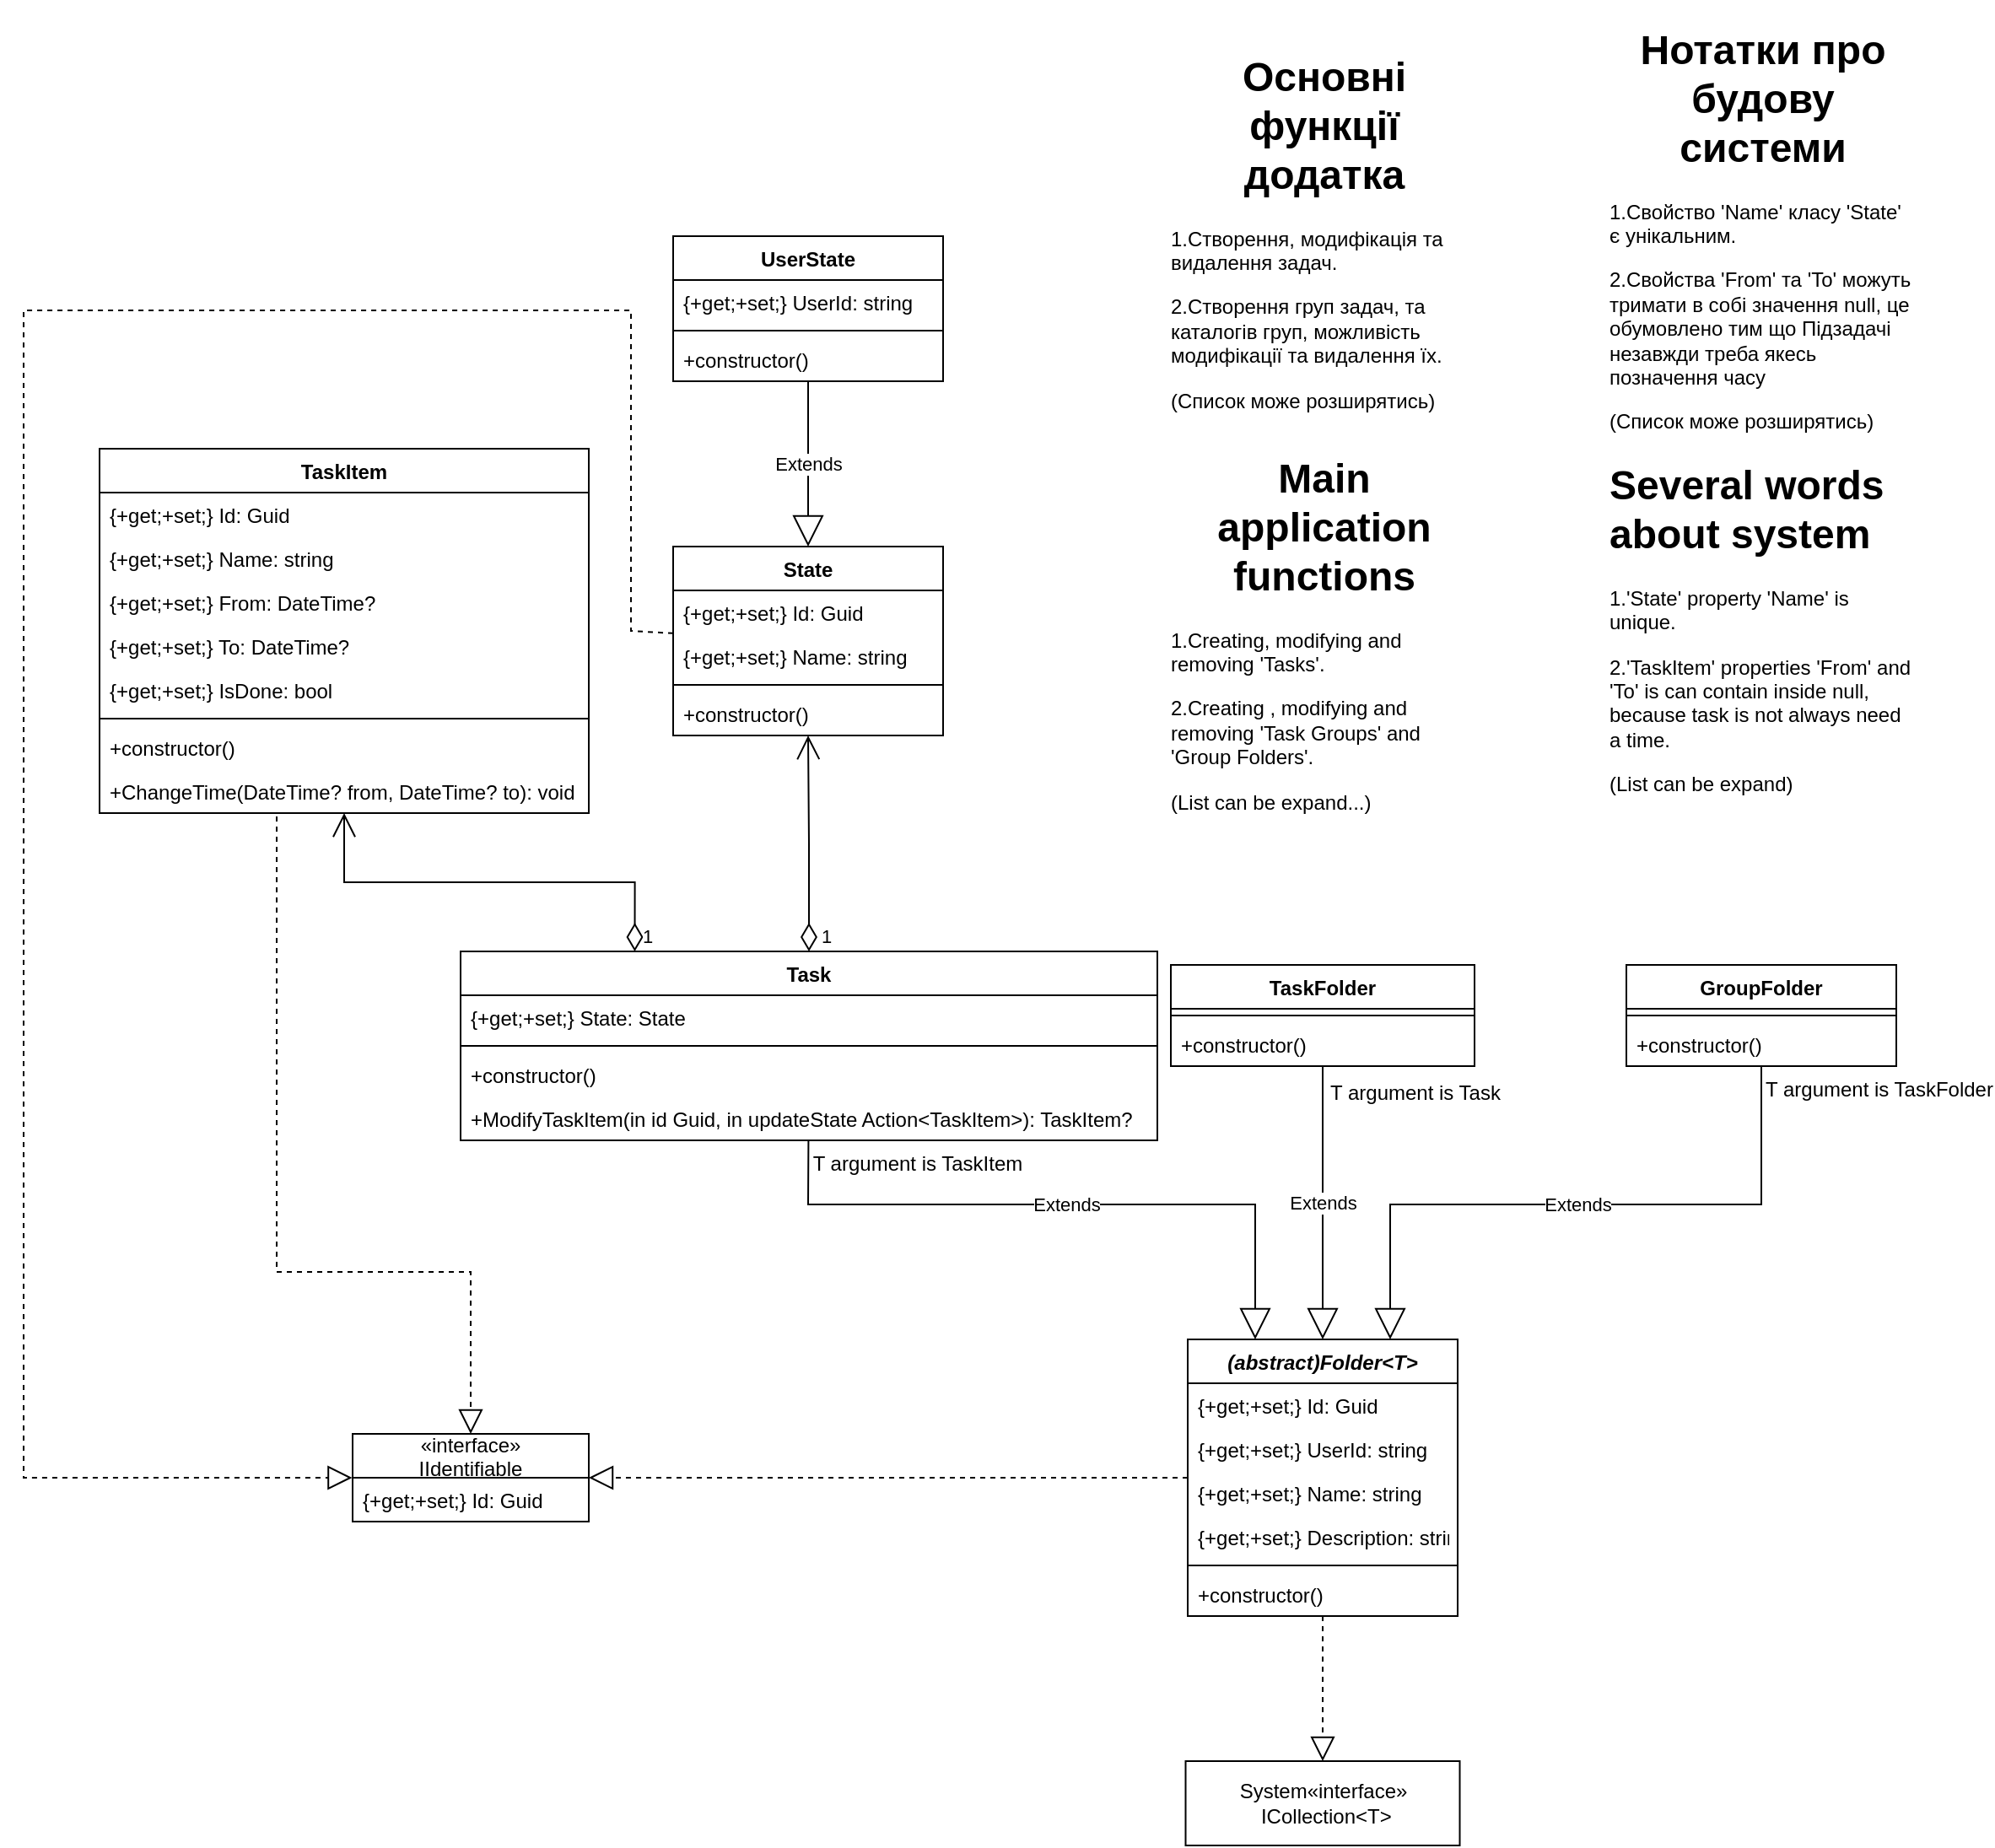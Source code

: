 <mxfile version="20.2.3" type="device"><diagram id="6WUOac3wlcVvpC48QwqW" name="Page-1"><mxGraphModel dx="2333" dy="2016" grid="1" gridSize="10" guides="1" tooltips="1" connect="1" arrows="1" fold="1" page="1" pageScale="1" pageWidth="850" pageHeight="1100" math="0" shadow="0"><root><mxCell id="0"/><mxCell id="1" parent="0"/><mxCell id="77o93Kp_w1r8iy6InLcN-4" value="&lt;h1 style=&quot;text-align: center;&quot;&gt;Основні функції додатка&lt;/h1&gt;&lt;p&gt;1.Створення, модифікація та видалення задач.&lt;/p&gt;&lt;p&gt;2.Створення груп задач, та каталогів груп, можливість модифікації та видалення їх.&lt;/p&gt;&lt;p&gt;(Список може розширятись)&lt;/p&gt;" style="text;html=1;strokeColor=none;fillColor=none;spacing=5;spacingTop=-20;whiteSpace=wrap;overflow=hidden;rounded=0;" parent="1" vertex="1"><mxGeometry x="635" y="-108" width="190" height="228" as="geometry"/></mxCell><mxCell id="77o93Kp_w1r8iy6InLcN-5" value="Task" style="swimlane;fontStyle=1;align=center;verticalAlign=top;childLayout=stackLayout;horizontal=1;startSize=26;horizontalStack=0;resizeParent=1;resizeParentMax=0;resizeLast=0;collapsible=1;marginBottom=0;" parent="1" vertex="1"><mxGeometry x="219" y="430" width="413" height="112" as="geometry"/></mxCell><mxCell id="77o93Kp_w1r8iy6InLcN-6" value="{+get;+set;} State: State" style="text;strokeColor=none;fillColor=none;align=left;verticalAlign=top;spacingLeft=4;spacingRight=4;overflow=hidden;rotatable=0;points=[[0,0.5],[1,0.5]];portConstraint=eastwest;" parent="77o93Kp_w1r8iy6InLcN-5" vertex="1"><mxGeometry y="26" width="413" height="26" as="geometry"/></mxCell><mxCell id="77o93Kp_w1r8iy6InLcN-7" value="" style="line;strokeWidth=1;fillColor=none;align=left;verticalAlign=middle;spacingTop=-1;spacingLeft=3;spacingRight=3;rotatable=0;labelPosition=right;points=[];portConstraint=eastwest;" parent="77o93Kp_w1r8iy6InLcN-5" vertex="1"><mxGeometry y="52" width="413" height="8" as="geometry"/></mxCell><mxCell id="77o93Kp_w1r8iy6InLcN-8" value="+constructor()" style="text;strokeColor=none;fillColor=none;align=left;verticalAlign=top;spacingLeft=4;spacingRight=4;overflow=hidden;rotatable=0;points=[[0,0.5],[1,0.5]];portConstraint=eastwest;" parent="77o93Kp_w1r8iy6InLcN-5" vertex="1"><mxGeometry y="60" width="413" height="26" as="geometry"/></mxCell><mxCell id="MUhdF2In61rb7PPrM1ad-1" value="+ModifyTaskItem(in id Guid, in updateState Action&lt;TaskItem&gt;): TaskItem?" style="text;strokeColor=none;fillColor=none;align=left;verticalAlign=top;spacingLeft=4;spacingRight=4;overflow=hidden;rotatable=0;points=[[0,0.5],[1,0.5]];portConstraint=eastwest;" vertex="1" parent="77o93Kp_w1r8iy6InLcN-5"><mxGeometry y="86" width="413" height="26" as="geometry"/></mxCell><mxCell id="77o93Kp_w1r8iy6InLcN-17" value="State" style="swimlane;fontStyle=1;align=center;verticalAlign=top;childLayout=stackLayout;horizontal=1;startSize=26;horizontalStack=0;resizeParent=1;resizeParentMax=0;resizeLast=0;collapsible=1;marginBottom=0;" parent="1" vertex="1"><mxGeometry x="345" y="190" width="160" height="112" as="geometry"/></mxCell><mxCell id="77o93Kp_w1r8iy6InLcN-18" value="{+get;+set;} Id: Guid" style="text;strokeColor=none;fillColor=none;align=left;verticalAlign=top;spacingLeft=4;spacingRight=4;overflow=hidden;rotatable=0;points=[[0,0.5],[1,0.5]];portConstraint=eastwest;" parent="77o93Kp_w1r8iy6InLcN-17" vertex="1"><mxGeometry y="26" width="160" height="26" as="geometry"/></mxCell><mxCell id="77o93Kp_w1r8iy6InLcN-22" value="{+get;+set;} Name: string" style="text;strokeColor=none;fillColor=none;align=left;verticalAlign=top;spacingLeft=4;spacingRight=4;overflow=hidden;rotatable=0;points=[[0,0.5],[1,0.5]];portConstraint=eastwest;" parent="77o93Kp_w1r8iy6InLcN-17" vertex="1"><mxGeometry y="52" width="160" height="26" as="geometry"/></mxCell><mxCell id="77o93Kp_w1r8iy6InLcN-19" value="" style="line;strokeWidth=1;fillColor=none;align=left;verticalAlign=middle;spacingTop=-1;spacingLeft=3;spacingRight=3;rotatable=0;labelPosition=right;points=[];portConstraint=eastwest;" parent="77o93Kp_w1r8iy6InLcN-17" vertex="1"><mxGeometry y="78" width="160" height="8" as="geometry"/></mxCell><mxCell id="77o93Kp_w1r8iy6InLcN-20" value="+constructor()" style="text;strokeColor=none;fillColor=none;align=left;verticalAlign=top;spacingLeft=4;spacingRight=4;overflow=hidden;rotatable=0;points=[[0,0.5],[1,0.5]];portConstraint=eastwest;" parent="77o93Kp_w1r8iy6InLcN-17" vertex="1"><mxGeometry y="86" width="160" height="26" as="geometry"/></mxCell><mxCell id="77o93Kp_w1r8iy6InLcN-24" value="UserState" style="swimlane;fontStyle=1;align=center;verticalAlign=top;childLayout=stackLayout;horizontal=1;startSize=26;horizontalStack=0;resizeParent=1;resizeParentMax=0;resizeLast=0;collapsible=1;marginBottom=0;" parent="1" vertex="1"><mxGeometry x="345" y="6" width="160" height="86" as="geometry"/></mxCell><mxCell id="77o93Kp_w1r8iy6InLcN-25" value="{+get;+set;} UserId: string" style="text;strokeColor=none;fillColor=none;align=left;verticalAlign=top;spacingLeft=4;spacingRight=4;overflow=hidden;rotatable=0;points=[[0,0.5],[1,0.5]];portConstraint=eastwest;" parent="77o93Kp_w1r8iy6InLcN-24" vertex="1"><mxGeometry y="26" width="160" height="26" as="geometry"/></mxCell><mxCell id="77o93Kp_w1r8iy6InLcN-27" value="" style="line;strokeWidth=1;fillColor=none;align=left;verticalAlign=middle;spacingTop=-1;spacingLeft=3;spacingRight=3;rotatable=0;labelPosition=right;points=[];portConstraint=eastwest;" parent="77o93Kp_w1r8iy6InLcN-24" vertex="1"><mxGeometry y="52" width="160" height="8" as="geometry"/></mxCell><mxCell id="77o93Kp_w1r8iy6InLcN-28" value="+constructor()" style="text;strokeColor=none;fillColor=none;align=left;verticalAlign=top;spacingLeft=4;spacingRight=4;overflow=hidden;rotatable=0;points=[[0,0.5],[1,0.5]];portConstraint=eastwest;" parent="77o93Kp_w1r8iy6InLcN-24" vertex="1"><mxGeometry y="60" width="160" height="26" as="geometry"/></mxCell><mxCell id="77o93Kp_w1r8iy6InLcN-29" value="Extends" style="endArrow=block;endSize=16;endFill=0;html=1;rounded=0;" parent="1" source="77o93Kp_w1r8iy6InLcN-24" target="77o93Kp_w1r8iy6InLcN-17" edge="1"><mxGeometry width="160" relative="1" as="geometry"><mxPoint x="70" y="320" as="sourcePoint"/><mxPoint x="230" y="320" as="targetPoint"/></mxGeometry></mxCell><mxCell id="77o93Kp_w1r8iy6InLcN-33" value="TaskItem" style="swimlane;fontStyle=1;align=center;verticalAlign=top;childLayout=stackLayout;horizontal=1;startSize=26;horizontalStack=0;resizeParent=1;resizeParentMax=0;resizeLast=0;collapsible=1;marginBottom=0;" parent="1" vertex="1"><mxGeometry x="5" y="132" width="290" height="216" as="geometry"/></mxCell><mxCell id="77o93Kp_w1r8iy6InLcN-37" value="{+get;+set;} Id: Guid" style="text;strokeColor=none;fillColor=none;align=left;verticalAlign=top;spacingLeft=4;spacingRight=4;overflow=hidden;rotatable=0;points=[[0,0.5],[1,0.5]];portConstraint=eastwest;" parent="77o93Kp_w1r8iy6InLcN-33" vertex="1"><mxGeometry y="26" width="290" height="26" as="geometry"/></mxCell><mxCell id="77o93Kp_w1r8iy6InLcN-43" value="{+get;+set;} Name: string" style="text;strokeColor=none;fillColor=none;align=left;verticalAlign=top;spacingLeft=4;spacingRight=4;overflow=hidden;rotatable=0;points=[[0,0.5],[1,0.5]];portConstraint=eastwest;" parent="77o93Kp_w1r8iy6InLcN-33" vertex="1"><mxGeometry y="52" width="290" height="26" as="geometry"/></mxCell><mxCell id="77o93Kp_w1r8iy6InLcN-44" value="{+get;+set;} From: DateTime?" style="text;strokeColor=none;fillColor=none;align=left;verticalAlign=top;spacingLeft=4;spacingRight=4;overflow=hidden;rotatable=0;points=[[0,0.5],[1,0.5]];portConstraint=eastwest;" parent="77o93Kp_w1r8iy6InLcN-33" vertex="1"><mxGeometry y="78" width="290" height="26" as="geometry"/></mxCell><mxCell id="77o93Kp_w1r8iy6InLcN-45" value="{+get;+set;} To: DateTime?" style="text;strokeColor=none;fillColor=none;align=left;verticalAlign=top;spacingLeft=4;spacingRight=4;overflow=hidden;rotatable=0;points=[[0,0.5],[1,0.5]];portConstraint=eastwest;" parent="77o93Kp_w1r8iy6InLcN-33" vertex="1"><mxGeometry y="104" width="290" height="26" as="geometry"/></mxCell><mxCell id="HZjru06GPeDwuEiwYK9x-6" value="{+get;+set;} IsDone: bool" style="text;strokeColor=none;fillColor=none;align=left;verticalAlign=top;spacingLeft=4;spacingRight=4;overflow=hidden;rotatable=0;points=[[0,0.5],[1,0.5]];portConstraint=eastwest;" parent="77o93Kp_w1r8iy6InLcN-33" vertex="1"><mxGeometry y="130" width="290" height="26" as="geometry"/></mxCell><mxCell id="77o93Kp_w1r8iy6InLcN-35" value="" style="line;strokeWidth=1;fillColor=none;align=left;verticalAlign=middle;spacingTop=-1;spacingLeft=3;spacingRight=3;rotatable=0;labelPosition=right;points=[];portConstraint=eastwest;" parent="77o93Kp_w1r8iy6InLcN-33" vertex="1"><mxGeometry y="156" width="290" height="8" as="geometry"/></mxCell><mxCell id="77o93Kp_w1r8iy6InLcN-42" value="+constructor()" style="text;strokeColor=none;fillColor=none;align=left;verticalAlign=top;spacingLeft=4;spacingRight=4;overflow=hidden;rotatable=0;points=[[0,0.5],[1,0.5]];portConstraint=eastwest;" parent="77o93Kp_w1r8iy6InLcN-33" vertex="1"><mxGeometry y="164" width="290" height="26" as="geometry"/></mxCell><mxCell id="MUhdF2In61rb7PPrM1ad-3" value="+ChangeTime(DateTime? from, DateTime? to): void" style="text;strokeColor=none;fillColor=none;align=left;verticalAlign=top;spacingLeft=4;spacingRight=4;overflow=hidden;rotatable=0;points=[[0,0.5],[1,0.5]];portConstraint=eastwest;" vertex="1" parent="77o93Kp_w1r8iy6InLcN-33"><mxGeometry y="190" width="290" height="26" as="geometry"/></mxCell><mxCell id="HZjru06GPeDwuEiwYK9x-2" value="1" style="endArrow=open;html=1;endSize=12;startArrow=diamondThin;startSize=14;startFill=0;edgeStyle=orthogonalEdgeStyle;align=left;verticalAlign=bottom;rounded=0;exitX=0.25;exitY=0;exitDx=0;exitDy=0;" parent="1" source="77o93Kp_w1r8iy6InLcN-5" target="77o93Kp_w1r8iy6InLcN-33" edge="1"><mxGeometry x="-1" y="-2" relative="1" as="geometry"><mxPoint x="470" y="300" as="sourcePoint"/><mxPoint x="630" y="300" as="targetPoint"/><mxPoint x="1" as="offset"/></mxGeometry></mxCell><mxCell id="HZjru06GPeDwuEiwYK9x-4" value="1" style="endArrow=open;html=1;endSize=12;startArrow=diamondThin;startSize=14;startFill=0;edgeStyle=orthogonalEdgeStyle;align=left;verticalAlign=bottom;rounded=0;" parent="1" source="77o93Kp_w1r8iy6InLcN-5" target="77o93Kp_w1r8iy6InLcN-17" edge="1"><mxGeometry x="-1" y="-5" relative="1" as="geometry"><mxPoint x="490" y="320" as="sourcePoint"/><mxPoint x="650" y="320" as="targetPoint"/><mxPoint as="offset"/></mxGeometry></mxCell><mxCell id="HZjru06GPeDwuEiwYK9x-8" value="TaskFolder" style="swimlane;fontStyle=1;align=center;verticalAlign=top;childLayout=stackLayout;horizontal=1;startSize=26;horizontalStack=0;resizeParent=1;resizeParentMax=0;resizeLast=0;collapsible=1;marginBottom=0;" parent="1" vertex="1"><mxGeometry x="640" y="438" width="180" height="60" as="geometry"/></mxCell><mxCell id="HZjru06GPeDwuEiwYK9x-10" value="" style="line;strokeWidth=1;fillColor=none;align=left;verticalAlign=middle;spacingTop=-1;spacingLeft=3;spacingRight=3;rotatable=0;labelPosition=right;points=[];portConstraint=eastwest;" parent="HZjru06GPeDwuEiwYK9x-8" vertex="1"><mxGeometry y="26" width="180" height="8" as="geometry"/></mxCell><mxCell id="HZjru06GPeDwuEiwYK9x-18" value="+constructor()" style="text;strokeColor=none;fillColor=none;align=left;verticalAlign=top;spacingLeft=4;spacingRight=4;overflow=hidden;rotatable=0;points=[[0,0.5],[1,0.5]];portConstraint=eastwest;" parent="HZjru06GPeDwuEiwYK9x-8" vertex="1"><mxGeometry y="34" width="180" height="26" as="geometry"/></mxCell><mxCell id="HZjru06GPeDwuEiwYK9x-12" value="GroupFolder" style="swimlane;fontStyle=1;align=center;verticalAlign=top;childLayout=stackLayout;horizontal=1;startSize=26;horizontalStack=0;resizeParent=1;resizeParentMax=0;resizeLast=0;collapsible=1;marginBottom=0;" parent="1" vertex="1"><mxGeometry x="910" y="438" width="160" height="60" as="geometry"/></mxCell><mxCell id="HZjru06GPeDwuEiwYK9x-14" value="" style="line;strokeWidth=1;fillColor=none;align=left;verticalAlign=middle;spacingTop=-1;spacingLeft=3;spacingRight=3;rotatable=0;labelPosition=right;points=[];portConstraint=eastwest;" parent="HZjru06GPeDwuEiwYK9x-12" vertex="1"><mxGeometry y="26" width="160" height="8" as="geometry"/></mxCell><mxCell id="HZjru06GPeDwuEiwYK9x-17" value="+constructor()" style="text;strokeColor=none;fillColor=none;align=left;verticalAlign=top;spacingLeft=4;spacingRight=4;overflow=hidden;rotatable=0;points=[[0,0.5],[1,0.5]];portConstraint=eastwest;" parent="HZjru06GPeDwuEiwYK9x-12" vertex="1"><mxGeometry y="34" width="160" height="26" as="geometry"/></mxCell><mxCell id="HZjru06GPeDwuEiwYK9x-22" value="(abstract)Folder&lt;T&gt;" style="swimlane;fontStyle=3;align=center;verticalAlign=top;childLayout=stackLayout;horizontal=1;startSize=26;horizontalStack=0;resizeParent=1;resizeParentMax=0;resizeLast=0;collapsible=1;marginBottom=0;" parent="1" vertex="1"><mxGeometry x="650" y="660" width="160" height="164" as="geometry"/></mxCell><mxCell id="HZjru06GPeDwuEiwYK9x-23" value="{+get;+set;} Id: Guid" style="text;strokeColor=none;fillColor=none;align=left;verticalAlign=top;spacingLeft=4;spacingRight=4;overflow=hidden;rotatable=0;points=[[0,0.5],[1,0.5]];portConstraint=eastwest;" parent="HZjru06GPeDwuEiwYK9x-22" vertex="1"><mxGeometry y="26" width="160" height="26" as="geometry"/></mxCell><mxCell id="HZjru06GPeDwuEiwYK9x-41" value="{+get;+set;} UserId: string" style="text;strokeColor=none;fillColor=none;align=left;verticalAlign=top;spacingLeft=4;spacingRight=4;overflow=hidden;rotatable=0;points=[[0,0.5],[1,0.5]];portConstraint=eastwest;" parent="HZjru06GPeDwuEiwYK9x-22" vertex="1"><mxGeometry y="52" width="160" height="26" as="geometry"/></mxCell><mxCell id="HZjru06GPeDwuEiwYK9x-24" value="{+get;+set;} Name: string" style="text;strokeColor=none;fillColor=none;align=left;verticalAlign=top;spacingLeft=4;spacingRight=4;overflow=hidden;rotatable=0;points=[[0,0.5],[1,0.5]];portConstraint=eastwest;" parent="HZjru06GPeDwuEiwYK9x-22" vertex="1"><mxGeometry y="78" width="160" height="26" as="geometry"/></mxCell><mxCell id="HZjru06GPeDwuEiwYK9x-32" value="{+get;+set;} Description: string" style="text;strokeColor=none;fillColor=none;align=left;verticalAlign=top;spacingLeft=4;spacingRight=4;overflow=hidden;rotatable=0;points=[[0,0.5],[1,0.5]];portConstraint=eastwest;" parent="HZjru06GPeDwuEiwYK9x-22" vertex="1"><mxGeometry y="104" width="160" height="26" as="geometry"/></mxCell><mxCell id="HZjru06GPeDwuEiwYK9x-25" value="" style="line;strokeWidth=1;fillColor=none;align=left;verticalAlign=middle;spacingTop=-1;spacingLeft=3;spacingRight=3;rotatable=0;labelPosition=right;points=[];portConstraint=eastwest;" parent="HZjru06GPeDwuEiwYK9x-22" vertex="1"><mxGeometry y="130" width="160" height="8" as="geometry"/></mxCell><mxCell id="HZjru06GPeDwuEiwYK9x-26" value="+constructor()" style="text;strokeColor=none;fillColor=none;align=left;verticalAlign=top;spacingLeft=4;spacingRight=4;overflow=hidden;rotatable=0;points=[[0,0.5],[1,0.5]];portConstraint=eastwest;" parent="HZjru06GPeDwuEiwYK9x-22" vertex="1"><mxGeometry y="138" width="160" height="26" as="geometry"/></mxCell><mxCell id="HZjru06GPeDwuEiwYK9x-34" value="Extends" style="endArrow=block;endSize=16;endFill=0;html=1;rounded=0;entryX=0.5;entryY=0;entryDx=0;entryDy=0;" parent="1" source="HZjru06GPeDwuEiwYK9x-8" target="HZjru06GPeDwuEiwYK9x-22" edge="1"><mxGeometry width="160" relative="1" as="geometry"><mxPoint x="370" y="650" as="sourcePoint"/><mxPoint x="750" y="660" as="targetPoint"/></mxGeometry></mxCell><mxCell id="HZjru06GPeDwuEiwYK9x-35" value="Extends" style="endArrow=block;endSize=16;endFill=0;html=1;rounded=0;entryX=0.75;entryY=0;entryDx=0;entryDy=0;" parent="1" source="HZjru06GPeDwuEiwYK9x-12" target="HZjru06GPeDwuEiwYK9x-22" edge="1"><mxGeometry width="160" relative="1" as="geometry"><mxPoint x="380" y="660" as="sourcePoint"/><mxPoint x="800" y="650" as="targetPoint"/><Array as="points"><mxPoint x="990" y="580"/><mxPoint x="770" y="580"/></Array></mxGeometry></mxCell><mxCell id="HZjru06GPeDwuEiwYK9x-38" value="Extends" style="endArrow=block;endSize=16;endFill=0;html=1;rounded=0;entryX=0.25;entryY=0;entryDx=0;entryDy=0;" parent="1" source="77o93Kp_w1r8iy6InLcN-5" target="HZjru06GPeDwuEiwYK9x-22" edge="1"><mxGeometry width="160" relative="1" as="geometry"><mxPoint x="410" y="690" as="sourcePoint"/><mxPoint x="570" y="690" as="targetPoint"/><Array as="points"><mxPoint x="425" y="580"/><mxPoint x="590" y="580"/><mxPoint x="690" y="580"/></Array></mxGeometry></mxCell><mxCell id="HZjru06GPeDwuEiwYK9x-39" value="System«interface»&lt;br&gt;&amp;nbsp;ICollection&amp;lt;T&amp;gt;" style="html=1;" parent="1" vertex="1"><mxGeometry x="648.75" y="910" width="162.5" height="50" as="geometry"/></mxCell><mxCell id="HZjru06GPeDwuEiwYK9x-42" value="T argument is TaskItem" style="text;align=center;fontStyle=0;verticalAlign=middle;spacingLeft=3;spacingRight=3;strokeColor=none;rotatable=0;points=[[0,0.5],[1,0.5]];portConstraint=eastwest;" parent="1" vertex="1"><mxGeometry x="450" y="542" width="80" height="26" as="geometry"/></mxCell><mxCell id="HZjru06GPeDwuEiwYK9x-43" value="T argument is Task" style="text;align=center;fontStyle=0;verticalAlign=middle;spacingLeft=3;spacingRight=3;strokeColor=none;rotatable=0;points=[[0,0.5],[1,0.5]];portConstraint=eastwest;" parent="1" vertex="1"><mxGeometry x="745" y="500" width="80" height="26" as="geometry"/></mxCell><mxCell id="HZjru06GPeDwuEiwYK9x-44" value="T argument is TaskFolder" style="text;align=center;fontStyle=0;verticalAlign=middle;spacingLeft=3;spacingRight=3;strokeColor=none;rotatable=0;points=[[0,0.5],[1,0.5]];portConstraint=eastwest;" parent="1" vertex="1"><mxGeometry x="1020" y="498" width="80" height="26" as="geometry"/></mxCell><mxCell id="HZjru06GPeDwuEiwYK9x-45" value="&lt;h1&gt;Several words about system&lt;/h1&gt;&lt;p&gt;1.'State' property 'Name' is unique.&lt;/p&gt;&lt;p&gt;2.'TaskItem' properties 'From' and 'To' is can contain inside null, because task is not always need a time.&lt;/p&gt;&lt;p&gt;(List can be expand)&lt;/p&gt;" style="text;html=1;strokeColor=none;fillColor=none;spacing=5;spacingTop=-20;whiteSpace=wrap;overflow=hidden;rounded=0;" parent="1" vertex="1"><mxGeometry x="895" y="133.75" width="190" height="212.5" as="geometry"/></mxCell><mxCell id="9T0q2dVVY7DjiZ_K4rqD-1" value="&lt;h1 style=&quot;text-align: center;&quot;&gt;Main application functions&lt;/h1&gt;&lt;p&gt;1.Creating, modifying and removing 'Tasks'.&lt;/p&gt;&lt;p&gt;2.Creating , modifying and removing 'Task Groups' and 'Group Folders'.&lt;/p&gt;&lt;p&gt;(List can be expand...)&lt;/p&gt;" style="text;html=1;strokeColor=none;fillColor=none;spacing=5;spacingTop=-20;whiteSpace=wrap;overflow=hidden;rounded=0;" parent="1" vertex="1"><mxGeometry x="635" y="130" width="190" height="220" as="geometry"/></mxCell><mxCell id="9T0q2dVVY7DjiZ_K4rqD-2" value="&lt;h1 style=&quot;text-align: center;&quot;&gt;Нотатки про будову системи&lt;/h1&gt;&lt;p&gt;1.Свойство 'Name' класу 'State' є унікальним.&lt;/p&gt;&lt;p&gt;2.Cвойства 'From' та 'To' можуть тримати в собі значення null, це обумовлено тим що Підзадачі незавжди треба якесь позначення часу&lt;/p&gt;&lt;p&gt;(Список може розширятись)&lt;/p&gt;" style="text;html=1;strokeColor=none;fillColor=none;spacing=5;spacingTop=-20;whiteSpace=wrap;overflow=hidden;rounded=0;" parent="1" vertex="1"><mxGeometry x="895" y="-124" width="190" height="260" as="geometry"/></mxCell><mxCell id="9T0q2dVVY7DjiZ_K4rqD-4" value="«interface»&#10;IIdentifiable" style="swimlane;fontStyle=0;childLayout=stackLayout;horizontal=1;startSize=26;fillColor=none;horizontalStack=0;resizeParent=1;resizeParentMax=0;resizeLast=0;collapsible=1;marginBottom=0;" parent="1" vertex="1"><mxGeometry x="155" y="716" width="140" height="52" as="geometry"/></mxCell><mxCell id="9T0q2dVVY7DjiZ_K4rqD-8" value="{+get;+set;} Id: Guid" style="text;strokeColor=none;fillColor=none;align=left;verticalAlign=top;spacingLeft=4;spacingRight=4;overflow=hidden;rotatable=0;points=[[0,0.5],[1,0.5]];portConstraint=eastwest;" parent="9T0q2dVVY7DjiZ_K4rqD-4" vertex="1"><mxGeometry y="26" width="140" height="26" as="geometry"/></mxCell><mxCell id="9T0q2dVVY7DjiZ_K4rqD-9" value="" style="endArrow=block;dashed=1;endFill=0;endSize=12;html=1;rounded=0;" parent="1" source="HZjru06GPeDwuEiwYK9x-22" target="HZjru06GPeDwuEiwYK9x-39" edge="1"><mxGeometry width="160" relative="1" as="geometry"><mxPoint x="230" y="820" as="sourcePoint"/><mxPoint x="390" y="820" as="targetPoint"/></mxGeometry></mxCell><mxCell id="9T0q2dVVY7DjiZ_K4rqD-10" value="" style="endArrow=block;dashed=1;endFill=0;endSize=12;html=1;rounded=0;entryX=0.5;entryY=0;entryDx=0;entryDy=0;" parent="1" target="9T0q2dVVY7DjiZ_K4rqD-4" edge="1"><mxGeometry width="160" relative="1" as="geometry"><mxPoint x="110" y="350" as="sourcePoint"/><mxPoint x="250" y="620" as="targetPoint"/><Array as="points"><mxPoint x="110" y="620"/><mxPoint x="225" y="620"/></Array></mxGeometry></mxCell><mxCell id="9T0q2dVVY7DjiZ_K4rqD-11" value="" style="endArrow=block;dashed=1;endFill=0;endSize=12;html=1;rounded=0;" parent="1" source="HZjru06GPeDwuEiwYK9x-22" target="9T0q2dVVY7DjiZ_K4rqD-4" edge="1"><mxGeometry width="160" relative="1" as="geometry"><mxPoint x="555.16" y="730.003" as="sourcePoint"/><mxPoint x="344.996" y="866.17" as="targetPoint"/></mxGeometry></mxCell><mxCell id="9T0q2dVVY7DjiZ_K4rqD-12" value="" style="endArrow=block;dashed=1;endFill=0;endSize=12;html=1;rounded=0;entryX=-0.002;entryY=0;entryDx=0;entryDy=0;entryPerimeter=0;" parent="1" source="77o93Kp_w1r8iy6InLcN-17" target="9T0q2dVVY7DjiZ_K4rqD-8" edge="1"><mxGeometry width="160" relative="1" as="geometry"><mxPoint x="220" y="60" as="sourcePoint"/><mxPoint x="90" y="790" as="targetPoint"/><Array as="points"><mxPoint x="320" y="240"/><mxPoint x="320" y="50"/><mxPoint x="-40" y="50"/><mxPoint x="-40" y="742"/><mxPoint x="70" y="742"/></Array></mxGeometry></mxCell><mxCell id="MUhdF2In61rb7PPrM1ad-2" style="edgeStyle=orthogonalEdgeStyle;rounded=0;orthogonalLoop=1;jettySize=auto;html=1;exitX=1;exitY=0.5;exitDx=0;exitDy=0;" edge="1" parent="1" source="HZjru06GPeDwuEiwYK9x-43" target="HZjru06GPeDwuEiwYK9x-43"><mxGeometry relative="1" as="geometry"/></mxCell></root></mxGraphModel></diagram></mxfile>